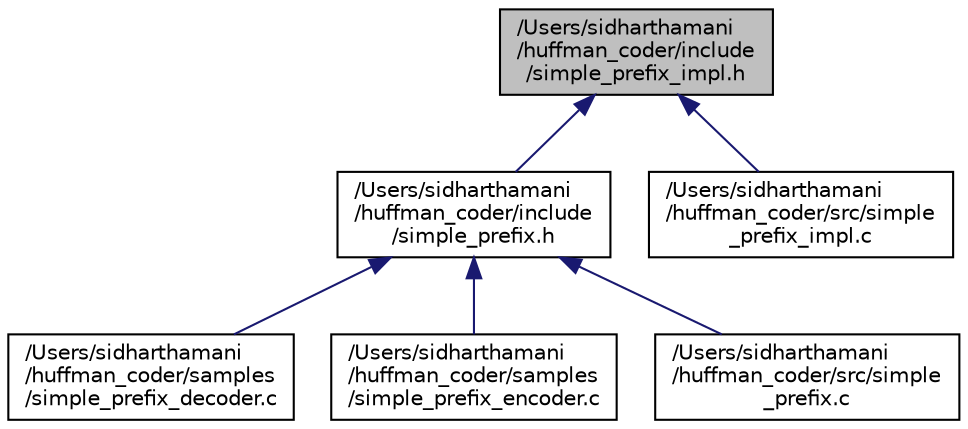 digraph "/Users/sidharthamani/huffman_coder/include/simple_prefix_impl.h"
{
  edge [fontname="Helvetica",fontsize="10",labelfontname="Helvetica",labelfontsize="10"];
  node [fontname="Helvetica",fontsize="10",shape=record];
  Node1 [label="/Users/sidharthamani\l/huffman_coder/include\l/simple_prefix_impl.h",height=0.2,width=0.4,color="black", fillcolor="grey75", style="filled" fontcolor="black"];
  Node1 -> Node2 [dir="back",color="midnightblue",fontsize="10",style="solid"];
  Node2 [label="/Users/sidharthamani\l/huffman_coder/include\l/simple_prefix.h",height=0.2,width=0.4,color="black", fillcolor="white", style="filled",URL="$simple__prefix_8h.html"];
  Node2 -> Node3 [dir="back",color="midnightblue",fontsize="10",style="solid"];
  Node3 [label="/Users/sidharthamani\l/huffman_coder/samples\l/simple_prefix_decoder.c",height=0.2,width=0.4,color="black", fillcolor="white", style="filled",URL="$simple__prefix__decoder_8c.html"];
  Node2 -> Node4 [dir="back",color="midnightblue",fontsize="10",style="solid"];
  Node4 [label="/Users/sidharthamani\l/huffman_coder/samples\l/simple_prefix_encoder.c",height=0.2,width=0.4,color="black", fillcolor="white", style="filled",URL="$simple__prefix__encoder_8c.html"];
  Node2 -> Node5 [dir="back",color="midnightblue",fontsize="10",style="solid"];
  Node5 [label="/Users/sidharthamani\l/huffman_coder/src/simple\l_prefix.c",height=0.2,width=0.4,color="black", fillcolor="white", style="filled",URL="$simple__prefix_8c.html",tooltip="The interface to simple_prefix implementation This file contains functions required to interface with..."];
  Node1 -> Node6 [dir="back",color="midnightblue",fontsize="10",style="solid"];
  Node6 [label="/Users/sidharthamani\l/huffman_coder/src/simple\l_prefix_impl.c",height=0.2,width=0.4,color="black", fillcolor="white", style="filled",URL="$simple__prefix__impl_8c.html",tooltip="The implementation of simple_prefix tree This file contains functions required to support the encodin..."];
}
